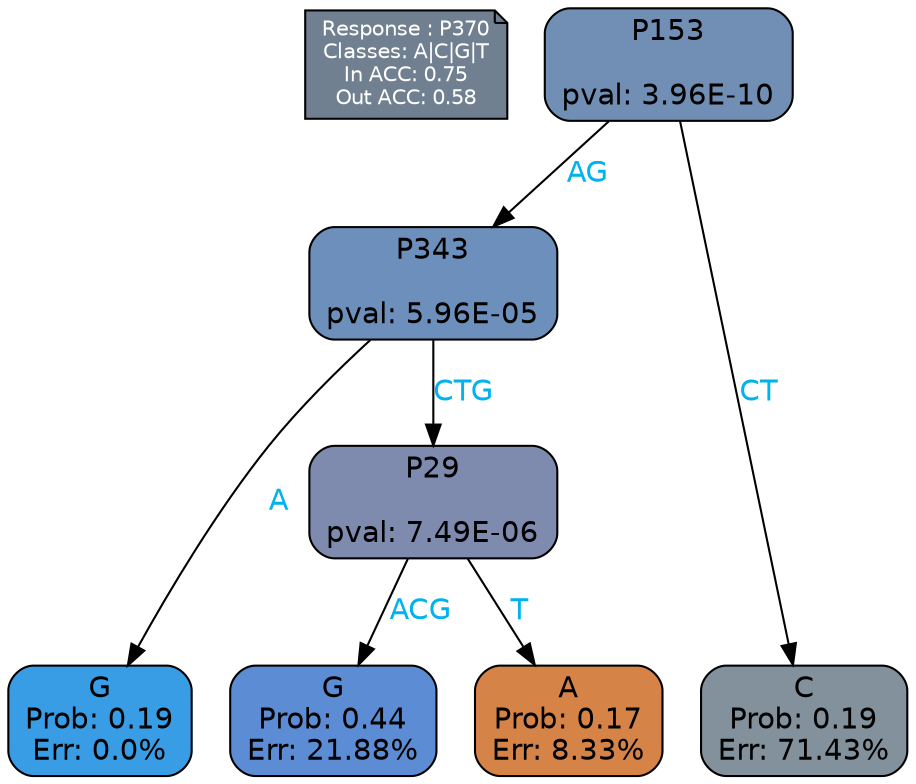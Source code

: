 digraph Tree {
node [shape=box, style="filled, rounded", color="black", fontname=helvetica] ;
graph [ranksep=equally, splines=polylines, bgcolor=transparent, dpi=600] ;
edge [fontname=helvetica] ;
LEGEND [label="Response : P370
Classes: A|C|G|T
In ACC: 0.75
Out ACC: 0.58
",shape=note,align=left,style=filled,fillcolor="slategray",fontcolor="white",fontsize=10];1 [label="P153

pval: 3.96E-10", fillcolor="#718fb5"] ;
2 [label="P343

pval: 5.96E-05", fillcolor="#6d8fbb"] ;
3 [label="G
Prob: 0.19
Err: 0.0%", fillcolor="#399de5"] ;
4 [label="P29

pval: 7.49E-06", fillcolor="#7e8bae"] ;
5 [label="G
Prob: 0.44
Err: 21.88%", fillcolor="#5c8dd4"] ;
6 [label="A
Prob: 0.17
Err: 8.33%", fillcolor="#d68347"] ;
7 [label="C
Prob: 0.19
Err: 71.43%", fillcolor="#82919b"] ;
1 -> 2 [label="AG",fontcolor=deepskyblue2] ;
1 -> 7 [label="CT",fontcolor=deepskyblue2] ;
2 -> 3 [label="A",fontcolor=deepskyblue2] ;
2 -> 4 [label="CTG",fontcolor=deepskyblue2] ;
4 -> 5 [label="ACG",fontcolor=deepskyblue2] ;
4 -> 6 [label="T",fontcolor=deepskyblue2] ;
{rank = same; 3;5;6;7;}{rank = same; LEGEND;1;}}